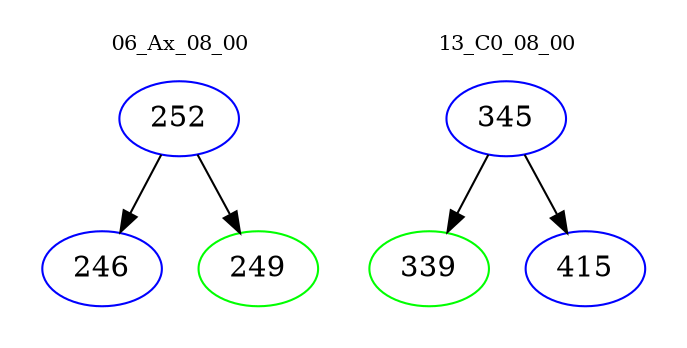 digraph{
subgraph cluster_0 {
color = white
label = "06_Ax_08_00";
fontsize=10;
T0_252 [label="252", color="blue"]
T0_252 -> T0_246 [color="black"]
T0_246 [label="246", color="blue"]
T0_252 -> T0_249 [color="black"]
T0_249 [label="249", color="green"]
}
subgraph cluster_1 {
color = white
label = "13_C0_08_00";
fontsize=10;
T1_345 [label="345", color="blue"]
T1_345 -> T1_339 [color="black"]
T1_339 [label="339", color="green"]
T1_345 -> T1_415 [color="black"]
T1_415 [label="415", color="blue"]
}
}
